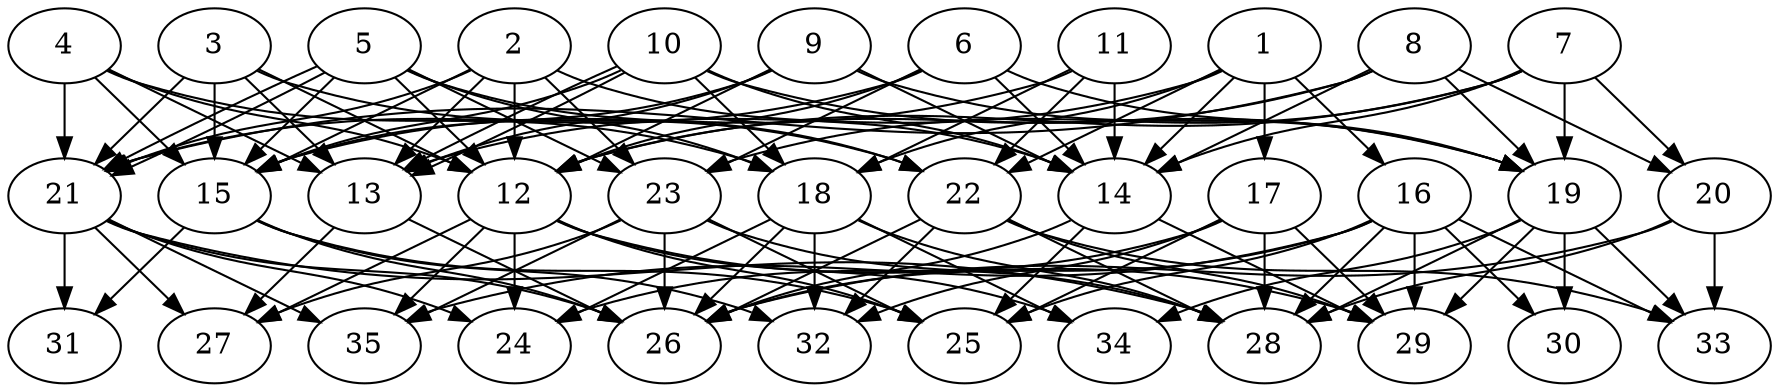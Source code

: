 // DAG automatically generated by daggen at Thu Oct  3 14:05:37 2019
// ./daggen --dot -n 35 --ccr 0.5 --fat 0.7 --regular 0.9 --density 0.7 --mindata 5242880 --maxdata 52428800 
digraph G {
  1 [size="14651392", alpha="0.02", expect_size="7325696"] 
  1 -> 13 [size ="7325696"]
  1 -> 14 [size ="7325696"]
  1 -> 16 [size ="7325696"]
  1 -> 17 [size ="7325696"]
  1 -> 18 [size ="7325696"]
  1 -> 22 [size ="7325696"]
  2 [size="17731584", alpha="0.03", expect_size="8865792"] 
  2 -> 12 [size ="8865792"]
  2 -> 13 [size ="8865792"]
  2 -> 14 [size ="8865792"]
  2 -> 15 [size ="8865792"]
  2 -> 21 [size ="8865792"]
  2 -> 23 [size ="8865792"]
  3 [size="21053440", alpha="0.01", expect_size="10526720"] 
  3 -> 12 [size ="10526720"]
  3 -> 13 [size ="10526720"]
  3 -> 15 [size ="10526720"]
  3 -> 21 [size ="10526720"]
  3 -> 22 [size ="10526720"]
  4 [size="69568512", alpha="0.09", expect_size="34784256"] 
  4 -> 12 [size ="34784256"]
  4 -> 13 [size ="34784256"]
  4 -> 15 [size ="34784256"]
  4 -> 18 [size ="34784256"]
  4 -> 21 [size ="34784256"]
  5 [size="94363648", alpha="0.06", expect_size="47181824"] 
  5 -> 12 [size ="47181824"]
  5 -> 15 [size ="47181824"]
  5 -> 18 [size ="47181824"]
  5 -> 21 [size ="47181824"]
  5 -> 21 [size ="47181824"]
  5 -> 22 [size ="47181824"]
  5 -> 23 [size ="47181824"]
  6 [size="56434688", alpha="0.02", expect_size="28217344"] 
  6 -> 12 [size ="28217344"]
  6 -> 14 [size ="28217344"]
  6 -> 19 [size ="28217344"]
  6 -> 21 [size ="28217344"]
  6 -> 23 [size ="28217344"]
  7 [size="37804032", alpha="0.06", expect_size="18902016"] 
  7 -> 12 [size ="18902016"]
  7 -> 14 [size ="18902016"]
  7 -> 19 [size ="18902016"]
  7 -> 20 [size ="18902016"]
  7 -> 23 [size ="18902016"]
  8 [size="48996352", alpha="0.15", expect_size="24498176"] 
  8 -> 12 [size ="24498176"]
  8 -> 14 [size ="24498176"]
  8 -> 19 [size ="24498176"]
  8 -> 20 [size ="24498176"]
  8 -> 21 [size ="24498176"]
  9 [size="47048704", alpha="0.04", expect_size="23524352"] 
  9 -> 12 [size ="23524352"]
  9 -> 13 [size ="23524352"]
  9 -> 14 [size ="23524352"]
  9 -> 15 [size ="23524352"]
  9 -> 19 [size ="23524352"]
  10 [size="57128960", alpha="0.19", expect_size="28564480"] 
  10 -> 13 [size ="28564480"]
  10 -> 13 [size ="28564480"]
  10 -> 14 [size ="28564480"]
  10 -> 15 [size ="28564480"]
  10 -> 18 [size ="28564480"]
  10 -> 19 [size ="28564480"]
  11 [size="20568064", alpha="0.12", expect_size="10284032"] 
  11 -> 14 [size ="10284032"]
  11 -> 15 [size ="10284032"]
  11 -> 18 [size ="10284032"]
  11 -> 22 [size ="10284032"]
  12 [size="29634560", alpha="0.08", expect_size="14817280"] 
  12 -> 24 [size ="14817280"]
  12 -> 25 [size ="14817280"]
  12 -> 27 [size ="14817280"]
  12 -> 29 [size ="14817280"]
  12 -> 34 [size ="14817280"]
  12 -> 35 [size ="14817280"]
  13 [size="45430784", alpha="0.10", expect_size="22715392"] 
  13 -> 26 [size ="22715392"]
  13 -> 27 [size ="22715392"]
  14 [size="52398080", alpha="0.15", expect_size="26199040"] 
  14 -> 25 [size ="26199040"]
  14 -> 26 [size ="26199040"]
  14 -> 29 [size ="26199040"]
  15 [size="95932416", alpha="0.19", expect_size="47966208"] 
  15 -> 25 [size ="47966208"]
  15 -> 26 [size ="47966208"]
  15 -> 31 [size ="47966208"]
  15 -> 32 [size ="47966208"]
  16 [size="28397568", alpha="0.12", expect_size="14198784"] 
  16 -> 25 [size ="14198784"]
  16 -> 26 [size ="14198784"]
  16 -> 28 [size ="14198784"]
  16 -> 29 [size ="14198784"]
  16 -> 30 [size ="14198784"]
  16 -> 33 [size ="14198784"]
  16 -> 35 [size ="14198784"]
  17 [size="37476352", alpha="0.12", expect_size="18738176"] 
  17 -> 24 [size ="18738176"]
  17 -> 25 [size ="18738176"]
  17 -> 28 [size ="18738176"]
  17 -> 29 [size ="18738176"]
  17 -> 32 [size ="18738176"]
  18 [size="66521088", alpha="0.13", expect_size="33260544"] 
  18 -> 24 [size ="33260544"]
  18 -> 26 [size ="33260544"]
  18 -> 28 [size ="33260544"]
  18 -> 32 [size ="33260544"]
  18 -> 34 [size ="33260544"]
  19 [size="41216000", alpha="0.19", expect_size="20608000"] 
  19 -> 28 [size ="20608000"]
  19 -> 29 [size ="20608000"]
  19 -> 30 [size ="20608000"]
  19 -> 33 [size ="20608000"]
  19 -> 34 [size ="20608000"]
  20 [size="60815360", alpha="0.13", expect_size="30407680"] 
  20 -> 26 [size ="30407680"]
  20 -> 28 [size ="30407680"]
  20 -> 33 [size ="30407680"]
  21 [size="54847488", alpha="0.07", expect_size="27423744"] 
  21 -> 24 [size ="27423744"]
  21 -> 26 [size ="27423744"]
  21 -> 27 [size ="27423744"]
  21 -> 28 [size ="27423744"]
  21 -> 31 [size ="27423744"]
  21 -> 35 [size ="27423744"]
  22 [size="18124800", alpha="0.03", expect_size="9062400"] 
  22 -> 26 [size ="9062400"]
  22 -> 28 [size ="9062400"]
  22 -> 29 [size ="9062400"]
  22 -> 32 [size ="9062400"]
  22 -> 33 [size ="9062400"]
  23 [size="56328192", alpha="0.01", expect_size="28164096"] 
  23 -> 25 [size ="28164096"]
  23 -> 26 [size ="28164096"]
  23 -> 27 [size ="28164096"]
  23 -> 28 [size ="28164096"]
  23 -> 35 [size ="28164096"]
  24 [size="10682368", alpha="0.12", expect_size="5341184"] 
  25 [size="80619520", alpha="0.01", expect_size="40309760"] 
  26 [size="77199360", alpha="0.19", expect_size="38599680"] 
  27 [size="41187328", alpha="0.03", expect_size="20593664"] 
  28 [size="95703040", alpha="0.15", expect_size="47851520"] 
  29 [size="62455808", alpha="0.15", expect_size="31227904"] 
  30 [size="58361856", alpha="0.05", expect_size="29180928"] 
  31 [size="24012800", alpha="0.17", expect_size="12006400"] 
  32 [size="57946112", alpha="0.13", expect_size="28973056"] 
  33 [size="73039872", alpha="0.17", expect_size="36519936"] 
  34 [size="79859712", alpha="0.09", expect_size="39929856"] 
  35 [size="43120640", alpha="0.20", expect_size="21560320"] 
}
